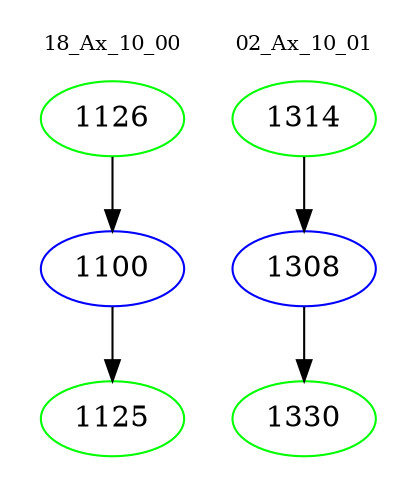 digraph{
subgraph cluster_0 {
color = white
label = "18_Ax_10_00";
fontsize=10;
T0_1126 [label="1126", color="green"]
T0_1126 -> T0_1100 [color="black"]
T0_1100 [label="1100", color="blue"]
T0_1100 -> T0_1125 [color="black"]
T0_1125 [label="1125", color="green"]
}
subgraph cluster_1 {
color = white
label = "02_Ax_10_01";
fontsize=10;
T1_1314 [label="1314", color="green"]
T1_1314 -> T1_1308 [color="black"]
T1_1308 [label="1308", color="blue"]
T1_1308 -> T1_1330 [color="black"]
T1_1330 [label="1330", color="green"]
}
}
